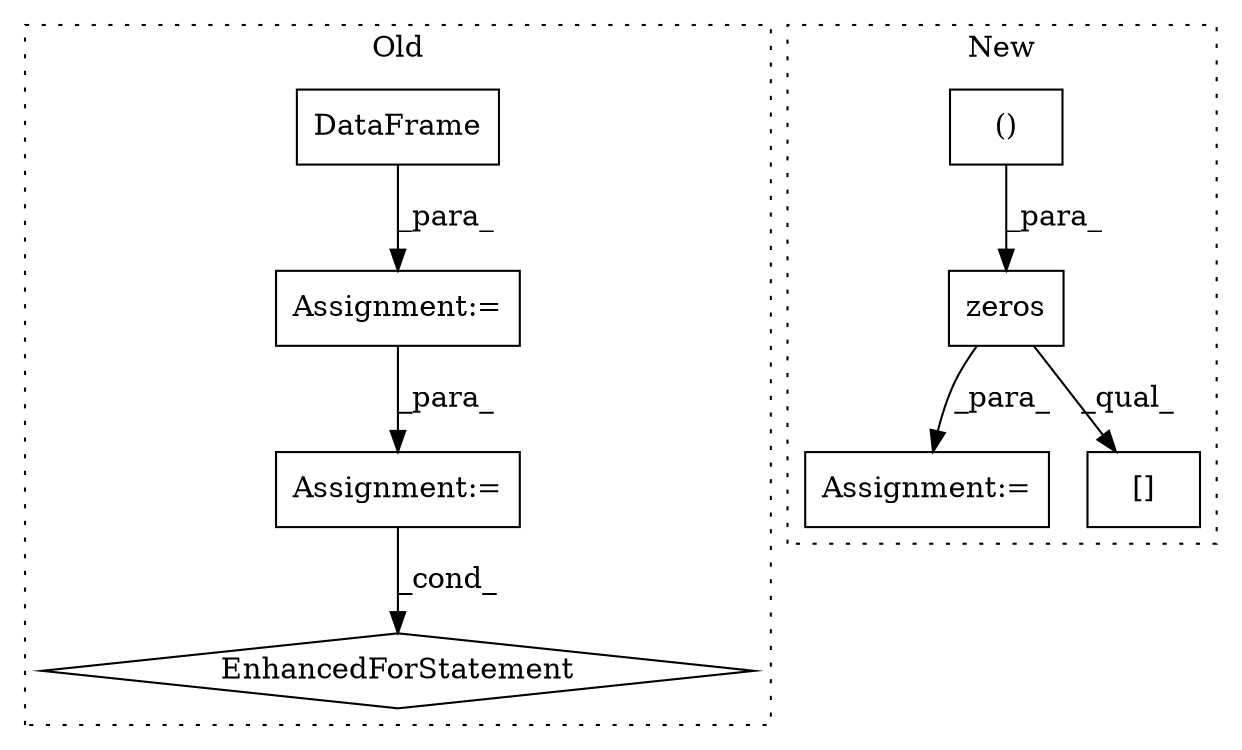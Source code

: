 digraph G {
subgraph cluster0 {
1 [label="DataFrame" a="32" s="2075,2181" l="10,1" shape="box"];
3 [label="Assignment:=" a="7" s="2197,2404" l="53,2" shape="box"];
5 [label="Assignment:=" a="7" s="2339" l="26" shape="box"];
7 [label="EnhancedForStatement" a="70" s="2197,2404" l="53,2" shape="diamond"];
label = "Old";
style="dotted";
}
subgraph cluster1 {
2 [label="zeros" a="32" s="2086,2143" l="11,1" shape="box"];
4 [label="Assignment:=" a="7" s="2485" l="30" shape="box"];
6 [label="()" a="106" s="2097" l="38" shape="box"];
8 [label="[]" a="2" s="2371,2375" l="3,1" shape="box"];
label = "New";
style="dotted";
}
1 -> 5 [label="_para_"];
2 -> 4 [label="_para_"];
2 -> 8 [label="_qual_"];
3 -> 7 [label="_cond_"];
5 -> 3 [label="_para_"];
6 -> 2 [label="_para_"];
}